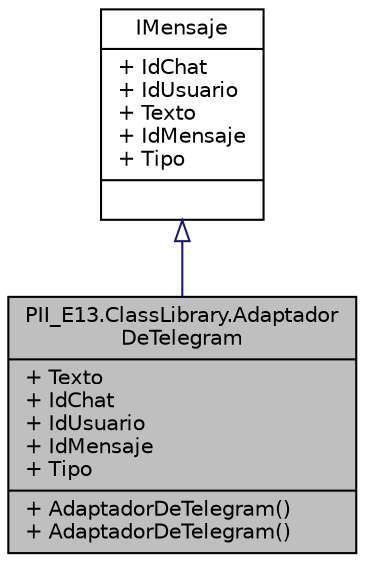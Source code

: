 digraph "PII_E13.ClassLibrary.AdaptadorDeTelegram"
{
 // INTERACTIVE_SVG=YES
 // LATEX_PDF_SIZE
  edge [fontname="Helvetica",fontsize="10",labelfontname="Helvetica",labelfontsize="10"];
  node [fontname="Helvetica",fontsize="10",shape=record];
  Node1 [label="{PII_E13.ClassLibrary.Adaptador\lDeTelegram\n|+ Texto\l+ IdChat\l+ IdUsuario\l+ IdMensaje\l+ Tipo\l|+ AdaptadorDeTelegram()\l+ AdaptadorDeTelegram()\l}",height=0.2,width=0.4,color="black", fillcolor="grey75", style="filled", fontcolor="black",tooltip="Contiene la información relevante de un mensaje de Telegram. Se aplica el patrón Adapter para crear e..."];
  Node2 -> Node1 [dir="back",color="midnightblue",fontsize="10",style="solid",arrowtail="onormal",fontname="Helvetica"];
  Node2 [label="{IMensaje\n|+ IdChat\l+ IdUsuario\l+ Texto\l+ IdMensaje\l+ Tipo\l|}",height=0.2,width=0.4,color="black", fillcolor="white", style="filled",URL="$interfacePII__E13_1_1ClassLibrary_1_1IMensaje.html",tooltip="Representa un mensaje enviado por un usuario a través de una plataforma de mensajería...."];
}

